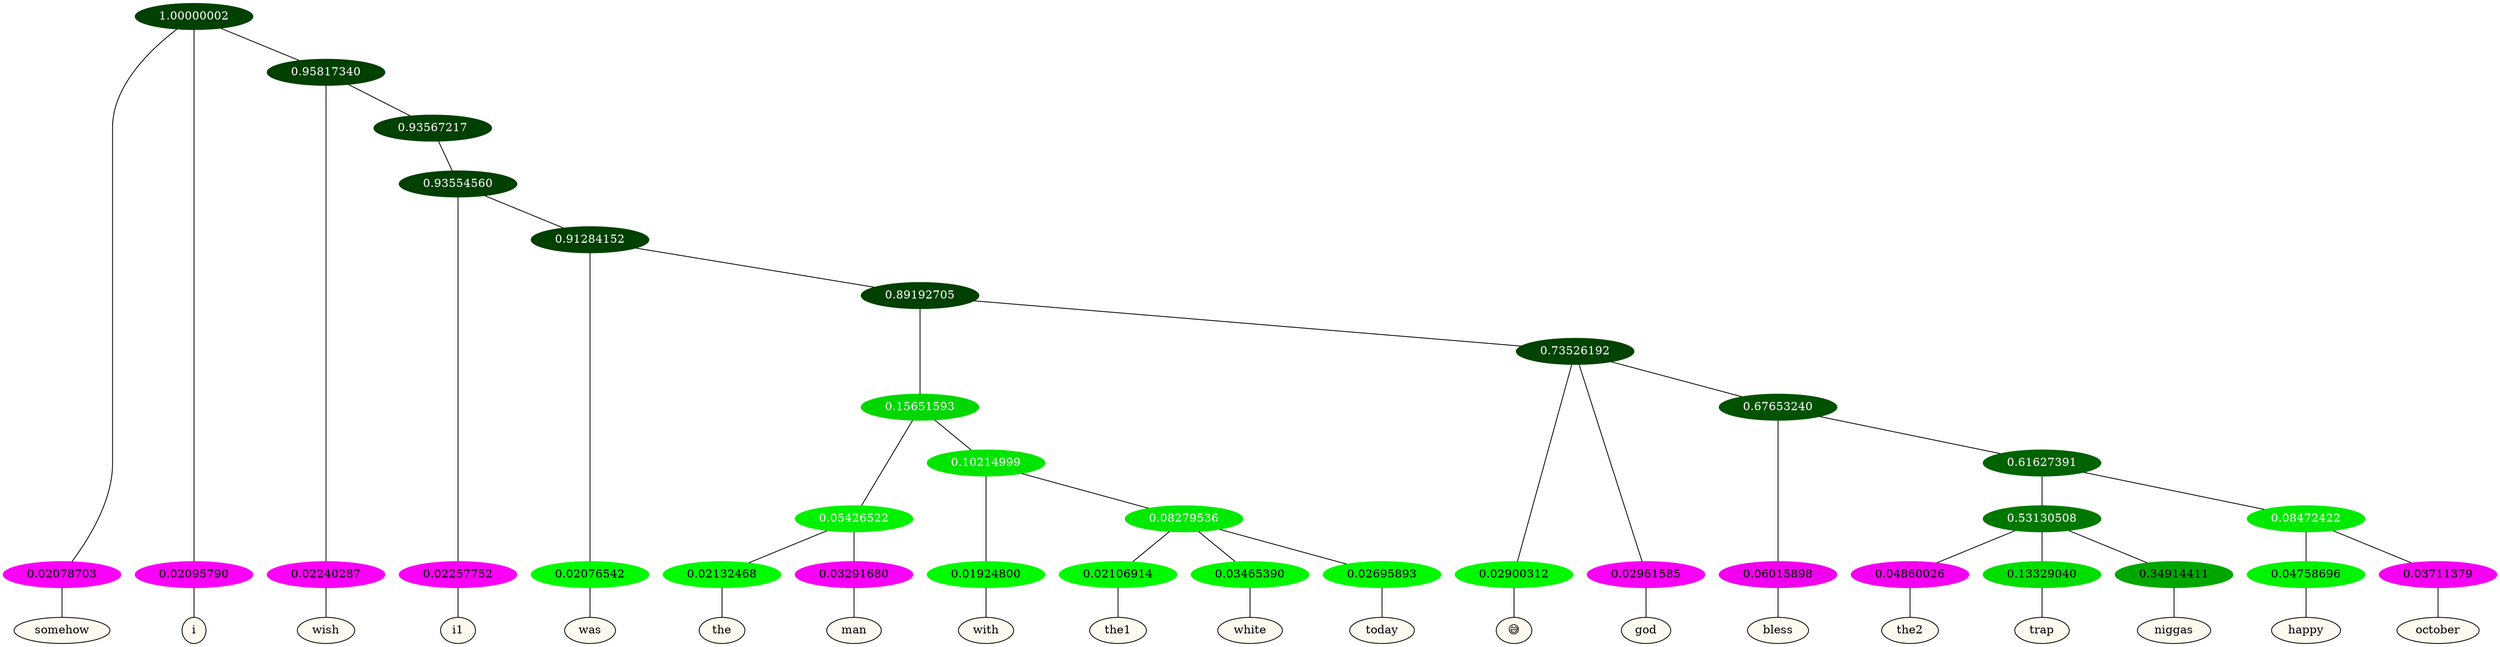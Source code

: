 graph {
	node [format=png height=0.15 nodesep=0.001 ordering=out overlap=prism overlap_scaling=0.01 ranksep=0.001 ratio=0.2 style=filled width=0.15]
	{
		rank=same
		a_w_1 [label=somehow color=black fillcolor=floralwhite style="filled,solid"]
		a_w_2 [label=i color=black fillcolor=floralwhite style="filled,solid"]
		a_w_4 [label=wish color=black fillcolor=floralwhite style="filled,solid"]
		a_w_7 [label=i1 color=black fillcolor=floralwhite style="filled,solid"]
		a_w_9 [label=was color=black fillcolor=floralwhite style="filled,solid"]
		a_w_18 [label=the color=black fillcolor=floralwhite style="filled,solid"]
		a_w_19 [label=man color=black fillcolor=floralwhite style="filled,solid"]
		a_w_20 [label=with color=black fillcolor=floralwhite style="filled,solid"]
		a_w_24 [label=the1 color=black fillcolor=floralwhite style="filled,solid"]
		a_w_25 [label=white color=black fillcolor=floralwhite style="filled,solid"]
		a_w_26 [label=today color=black fillcolor=floralwhite style="filled,solid"]
		a_w_15 [label="😅" color=black fillcolor=floralwhite style="filled,solid"]
		a_w_16 [label=god color=black fillcolor=floralwhite style="filled,solid"]
		a_w_22 [label=bless color=black fillcolor=floralwhite style="filled,solid"]
		a_w_29 [label=the2 color=black fillcolor=floralwhite style="filled,solid"]
		a_w_30 [label=trap color=black fillcolor=floralwhite style="filled,solid"]
		a_w_31 [label=niggas color=black fillcolor=floralwhite style="filled,solid"]
		a_w_32 [label=happy color=black fillcolor=floralwhite style="filled,solid"]
		a_w_33 [label=october color=black fillcolor=floralwhite style="filled,solid"]
	}
	a_n_1 -- a_w_1
	a_n_2 -- a_w_2
	a_n_4 -- a_w_4
	a_n_7 -- a_w_7
	a_n_9 -- a_w_9
	a_n_18 -- a_w_18
	a_n_19 -- a_w_19
	a_n_20 -- a_w_20
	a_n_24 -- a_w_24
	a_n_25 -- a_w_25
	a_n_26 -- a_w_26
	a_n_15 -- a_w_15
	a_n_16 -- a_w_16
	a_n_22 -- a_w_22
	a_n_29 -- a_w_29
	a_n_30 -- a_w_30
	a_n_31 -- a_w_31
	a_n_32 -- a_w_32
	a_n_33 -- a_w_33
	{
		rank=same
		a_n_1 [label=0.02078703 color="0.835 1.000 0.979" fontcolor=black]
		a_n_2 [label=0.02095790 color="0.835 1.000 0.979" fontcolor=black]
		a_n_4 [label=0.02240287 color="0.835 1.000 0.978" fontcolor=black]
		a_n_7 [label=0.02257752 color="0.835 1.000 0.977" fontcolor=black]
		a_n_9 [label=0.02076542 color="0.334 1.000 0.979" fontcolor=black]
		a_n_18 [label=0.02132468 color="0.334 1.000 0.979" fontcolor=black]
		a_n_19 [label=0.03291680 color="0.835 1.000 0.967" fontcolor=black]
		a_n_20 [label=0.01924800 color="0.334 1.000 0.981" fontcolor=black]
		a_n_24 [label=0.02106914 color="0.334 1.000 0.979" fontcolor=black]
		a_n_25 [label=0.03465390 color="0.334 1.000 0.965" fontcolor=black]
		a_n_26 [label=0.02695893 color="0.334 1.000 0.973" fontcolor=black]
		a_n_15 [label=0.02900312 color="0.334 1.000 0.971" fontcolor=black]
		a_n_16 [label=0.02961585 color="0.835 1.000 0.970" fontcolor=black]
		a_n_22 [label=0.06015898 color="0.835 1.000 0.940" fontcolor=black]
		a_n_29 [label=0.04860026 color="0.835 1.000 0.951" fontcolor=black]
		a_n_30 [label=0.13329040 color="0.334 1.000 0.867" fontcolor=black]
		a_n_31 [label=0.34914411 color="0.334 1.000 0.651" fontcolor=black]
		a_n_32 [label=0.04758696 color="0.334 1.000 0.952" fontcolor=black]
		a_n_33 [label=0.03711379 color="0.835 1.000 0.963" fontcolor=black]
	}
	a_n_0 [label=1.00000002 color="0.334 1.000 0.250" fontcolor=grey99]
	a_n_0 -- a_n_1
	a_n_0 -- a_n_2
	a_n_3 [label=0.95817340 color="0.334 1.000 0.250" fontcolor=grey99]
	a_n_0 -- a_n_3
	a_n_3 -- a_n_4
	a_n_5 [label=0.93567217 color="0.334 1.000 0.250" fontcolor=grey99]
	a_n_3 -- a_n_5
	a_n_6 [label=0.93554560 color="0.334 1.000 0.250" fontcolor=grey99]
	a_n_5 -- a_n_6
	a_n_6 -- a_n_7
	a_n_8 [label=0.91284152 color="0.334 1.000 0.250" fontcolor=grey99]
	a_n_6 -- a_n_8
	a_n_8 -- a_n_9
	a_n_10 [label=0.89192705 color="0.334 1.000 0.250" fontcolor=grey99]
	a_n_8 -- a_n_10
	a_n_11 [label=0.15651593 color="0.334 1.000 0.843" fontcolor=grey99]
	a_n_10 -- a_n_11
	a_n_12 [label=0.73526192 color="0.334 1.000 0.265" fontcolor=grey99]
	a_n_10 -- a_n_12
	a_n_13 [label=0.05426522 color="0.334 1.000 0.946" fontcolor=grey99]
	a_n_11 -- a_n_13
	a_n_14 [label=0.10214999 color="0.334 1.000 0.898" fontcolor=grey99]
	a_n_11 -- a_n_14
	a_n_12 -- a_n_15
	a_n_12 -- a_n_16
	a_n_17 [label=0.67653240 color="0.334 1.000 0.323" fontcolor=grey99]
	a_n_12 -- a_n_17
	a_n_13 -- a_n_18
	a_n_13 -- a_n_19
	a_n_14 -- a_n_20
	a_n_21 [label=0.08279536 color="0.334 1.000 0.917" fontcolor=grey99]
	a_n_14 -- a_n_21
	a_n_17 -- a_n_22
	a_n_23 [label=0.61627391 color="0.334 1.000 0.384" fontcolor=grey99]
	a_n_17 -- a_n_23
	a_n_21 -- a_n_24
	a_n_21 -- a_n_25
	a_n_21 -- a_n_26
	a_n_27 [label=0.53130508 color="0.334 1.000 0.469" fontcolor=grey99]
	a_n_23 -- a_n_27
	a_n_28 [label=0.08472422 color="0.334 1.000 0.915" fontcolor=grey99]
	a_n_23 -- a_n_28
	a_n_27 -- a_n_29
	a_n_27 -- a_n_30
	a_n_27 -- a_n_31
	a_n_28 -- a_n_32
	a_n_28 -- a_n_33
}
